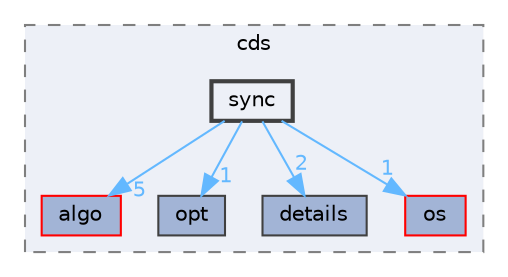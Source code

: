 digraph "external/libcds/cds/sync"
{
 // LATEX_PDF_SIZE
  bgcolor="transparent";
  edge [fontname=Helvetica,fontsize=10,labelfontname=Helvetica,labelfontsize=10];
  node [fontname=Helvetica,fontsize=10,shape=box,height=0.2,width=0.4];
  compound=true
  subgraph clusterdir_fcf032bbf40cb4a20f944ac15896063c {
    graph [ bgcolor="#edf0f7", pencolor="grey50", label="cds", fontname=Helvetica,fontsize=10 style="filled,dashed", URL="dir_fcf032bbf40cb4a20f944ac15896063c.html",tooltip=""]
  dir_022fb219feb8b1390b3b75a1e7863e62 [label="algo", fillcolor="#a2b4d6", color="red", style="filled", URL="dir_022fb219feb8b1390b3b75a1e7863e62.html",tooltip=""];
  dir_1365edf55655f11852f9fb8eabc5b9b2 [label="opt", fillcolor="#a2b4d6", color="grey25", style="filled", URL="dir_1365edf55655f11852f9fb8eabc5b9b2.html",tooltip=""];
  dir_d6afcdf20b4efce5cf94aac6e0746784 [label="details", fillcolor="#a2b4d6", color="grey25", style="filled", URL="dir_d6afcdf20b4efce5cf94aac6e0746784.html",tooltip=""];
  dir_edfad5caf0e18ec13d00c1955d84d358 [label="os", fillcolor="#a2b4d6", color="red", style="filled", URL="dir_edfad5caf0e18ec13d00c1955d84d358.html",tooltip=""];
  dir_08091cdbe216ab6f9209b17d94595d83 [label="sync", fillcolor="#edf0f7", color="grey25", style="filled,bold", URL="dir_08091cdbe216ab6f9209b17d94595d83.html",tooltip=""];
  }
  dir_08091cdbe216ab6f9209b17d94595d83->dir_022fb219feb8b1390b3b75a1e7863e62 [headlabel="5", labeldistance=1.5 headhref="dir_000814_000019.html" href="dir_000814_000019.html" color="steelblue1" fontcolor="steelblue1"];
  dir_08091cdbe216ab6f9209b17d94595d83->dir_1365edf55655f11852f9fb8eabc5b9b2 [headlabel="1", labeldistance=1.5 headhref="dir_000814_000524.html" href="dir_000814_000524.html" color="steelblue1" fontcolor="steelblue1"];
  dir_08091cdbe216ab6f9209b17d94595d83->dir_d6afcdf20b4efce5cf94aac6e0746784 [headlabel="2", labeldistance=1.5 headhref="dir_000814_000195.html" href="dir_000814_000195.html" color="steelblue1" fontcolor="steelblue1"];
  dir_08091cdbe216ab6f9209b17d94595d83->dir_edfad5caf0e18ec13d00c1955d84d358 [headlabel="1", labeldistance=1.5 headhref="dir_000814_000527.html" href="dir_000814_000527.html" color="steelblue1" fontcolor="steelblue1"];
}
